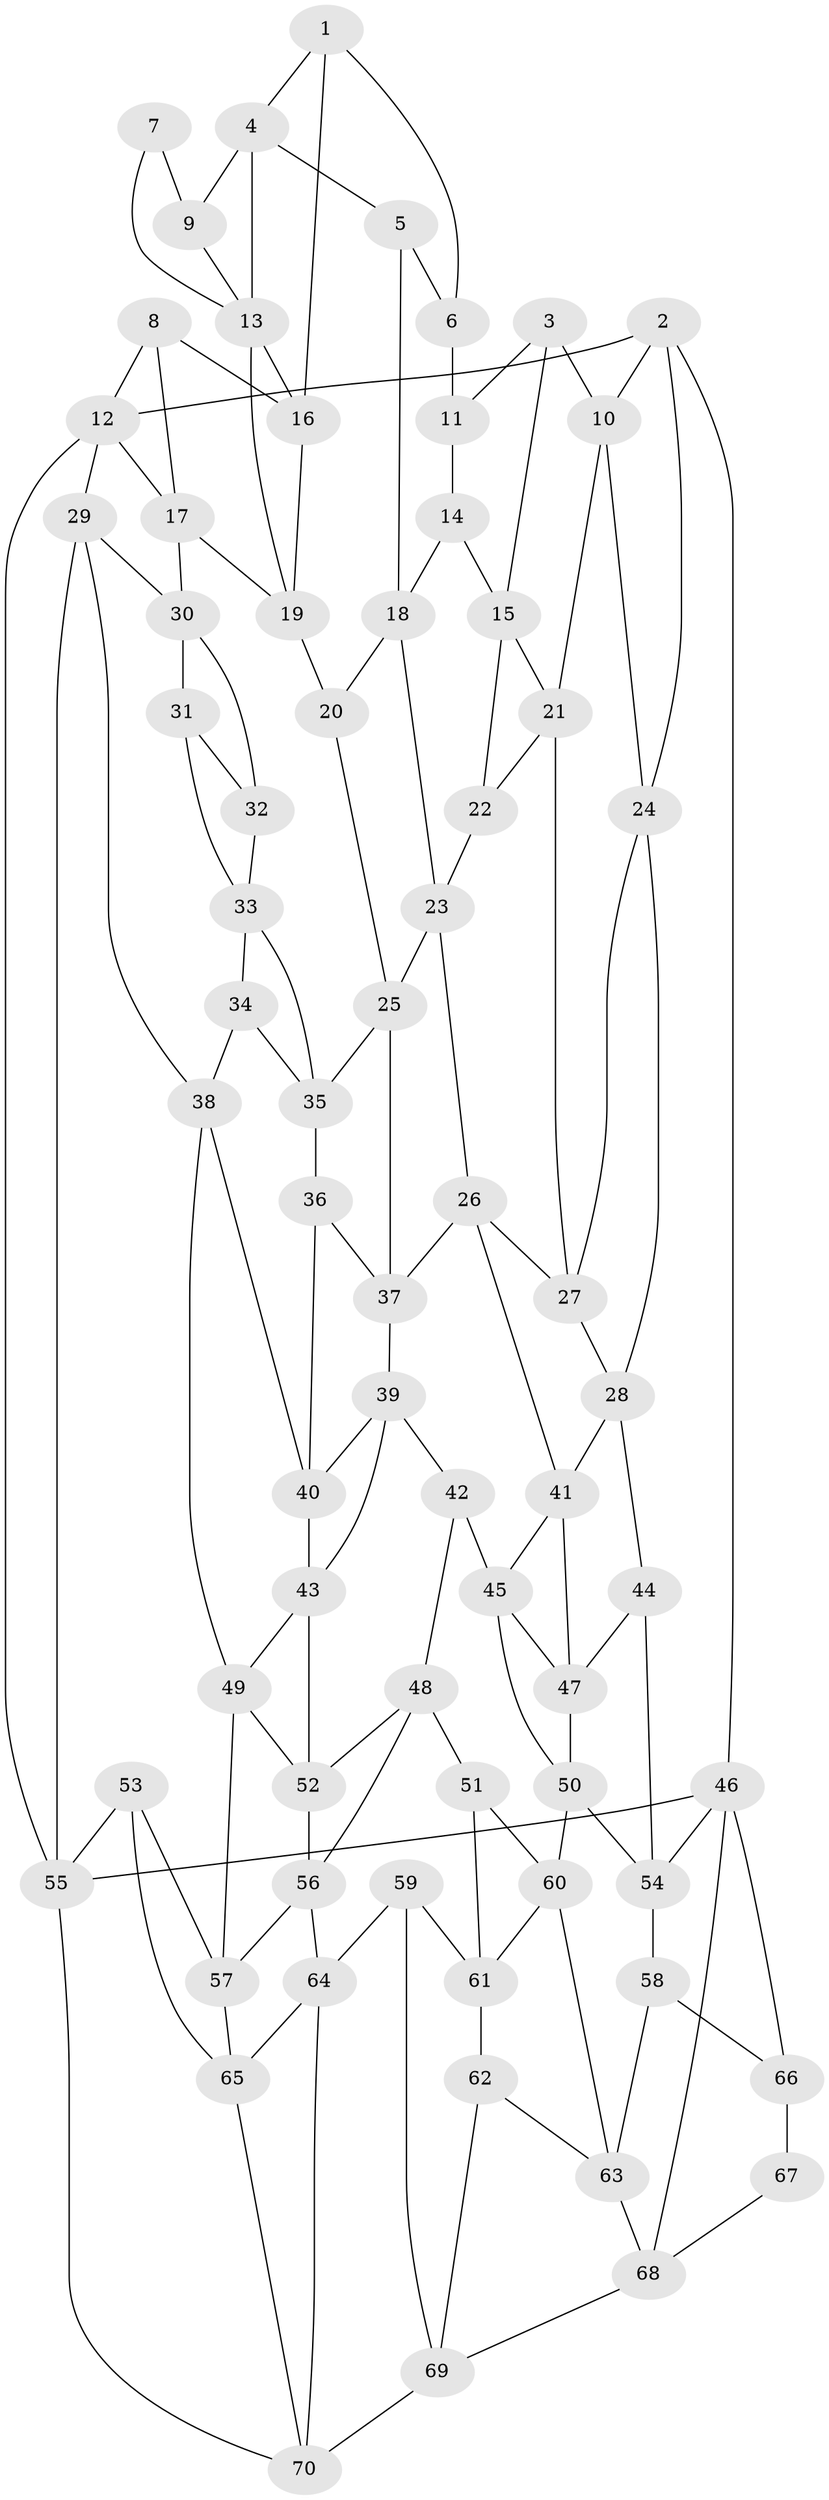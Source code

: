 // original degree distribution, {3: 0.014285714285714285, 4: 0.22857142857142856, 5: 0.5428571428571428, 6: 0.21428571428571427}
// Generated by graph-tools (version 1.1) at 2025/03/03/09/25 03:03:28]
// undirected, 70 vertices, 129 edges
graph export_dot {
graph [start="1"]
  node [color=gray90,style=filled];
  1;
  2;
  3;
  4;
  5;
  6;
  7;
  8;
  9;
  10;
  11;
  12;
  13;
  14;
  15;
  16;
  17;
  18;
  19;
  20;
  21;
  22;
  23;
  24;
  25;
  26;
  27;
  28;
  29;
  30;
  31;
  32;
  33;
  34;
  35;
  36;
  37;
  38;
  39;
  40;
  41;
  42;
  43;
  44;
  45;
  46;
  47;
  48;
  49;
  50;
  51;
  52;
  53;
  54;
  55;
  56;
  57;
  58;
  59;
  60;
  61;
  62;
  63;
  64;
  65;
  66;
  67;
  68;
  69;
  70;
  1 -- 4 [weight=1.0];
  1 -- 6 [weight=1.0];
  1 -- 16 [weight=1.0];
  2 -- 10 [weight=1.0];
  2 -- 12 [weight=1.0];
  2 -- 24 [weight=1.0];
  2 -- 46 [weight=1.0];
  3 -- 10 [weight=1.0];
  3 -- 11 [weight=1.0];
  3 -- 15 [weight=1.0];
  4 -- 5 [weight=1.0];
  4 -- 9 [weight=1.0];
  4 -- 13 [weight=1.0];
  5 -- 6 [weight=1.0];
  5 -- 18 [weight=1.0];
  6 -- 11 [weight=2.0];
  7 -- 9 [weight=2.0];
  7 -- 13 [weight=1.0];
  8 -- 12 [weight=1.0];
  8 -- 16 [weight=2.0];
  8 -- 17 [weight=1.0];
  9 -- 13 [weight=1.0];
  10 -- 21 [weight=1.0];
  10 -- 24 [weight=1.0];
  11 -- 14 [weight=1.0];
  12 -- 17 [weight=1.0];
  12 -- 29 [weight=1.0];
  12 -- 55 [weight=1.0];
  13 -- 16 [weight=2.0];
  13 -- 19 [weight=1.0];
  14 -- 15 [weight=1.0];
  14 -- 18 [weight=1.0];
  15 -- 21 [weight=1.0];
  15 -- 22 [weight=1.0];
  16 -- 19 [weight=1.0];
  17 -- 19 [weight=1.0];
  17 -- 30 [weight=1.0];
  18 -- 20 [weight=1.0];
  18 -- 23 [weight=1.0];
  19 -- 20 [weight=1.0];
  20 -- 25 [weight=1.0];
  21 -- 22 [weight=1.0];
  21 -- 27 [weight=1.0];
  22 -- 23 [weight=1.0];
  23 -- 25 [weight=1.0];
  23 -- 26 [weight=1.0];
  24 -- 27 [weight=1.0];
  24 -- 28 [weight=1.0];
  25 -- 35 [weight=1.0];
  25 -- 37 [weight=1.0];
  26 -- 27 [weight=1.0];
  26 -- 37 [weight=1.0];
  26 -- 41 [weight=1.0];
  27 -- 28 [weight=1.0];
  28 -- 41 [weight=1.0];
  28 -- 44 [weight=1.0];
  29 -- 30 [weight=1.0];
  29 -- 38 [weight=1.0];
  29 -- 55 [weight=1.0];
  30 -- 31 [weight=1.0];
  30 -- 32 [weight=2.0];
  31 -- 32 [weight=1.0];
  31 -- 33 [weight=1.0];
  32 -- 33 [weight=1.0];
  33 -- 34 [weight=1.0];
  33 -- 35 [weight=1.0];
  34 -- 35 [weight=1.0];
  34 -- 38 [weight=1.0];
  35 -- 36 [weight=1.0];
  36 -- 37 [weight=1.0];
  36 -- 40 [weight=1.0];
  37 -- 39 [weight=1.0];
  38 -- 40 [weight=1.0];
  38 -- 49 [weight=1.0];
  39 -- 40 [weight=1.0];
  39 -- 42 [weight=1.0];
  39 -- 43 [weight=1.0];
  40 -- 43 [weight=1.0];
  41 -- 45 [weight=1.0];
  41 -- 47 [weight=1.0];
  42 -- 45 [weight=1.0];
  42 -- 48 [weight=1.0];
  43 -- 49 [weight=1.0];
  43 -- 52 [weight=1.0];
  44 -- 47 [weight=1.0];
  44 -- 54 [weight=1.0];
  45 -- 47 [weight=1.0];
  45 -- 50 [weight=1.0];
  46 -- 54 [weight=1.0];
  46 -- 55 [weight=1.0];
  46 -- 66 [weight=1.0];
  46 -- 68 [weight=1.0];
  47 -- 50 [weight=1.0];
  48 -- 51 [weight=1.0];
  48 -- 52 [weight=1.0];
  48 -- 56 [weight=1.0];
  49 -- 52 [weight=1.0];
  49 -- 57 [weight=1.0];
  50 -- 54 [weight=1.0];
  50 -- 60 [weight=1.0];
  51 -- 60 [weight=1.0];
  51 -- 61 [weight=1.0];
  52 -- 56 [weight=1.0];
  53 -- 55 [weight=1.0];
  53 -- 57 [weight=1.0];
  53 -- 65 [weight=1.0];
  54 -- 58 [weight=1.0];
  55 -- 70 [weight=1.0];
  56 -- 57 [weight=1.0];
  56 -- 64 [weight=1.0];
  57 -- 65 [weight=1.0];
  58 -- 63 [weight=1.0];
  58 -- 66 [weight=1.0];
  59 -- 61 [weight=1.0];
  59 -- 64 [weight=1.0];
  59 -- 69 [weight=1.0];
  60 -- 61 [weight=1.0];
  60 -- 63 [weight=1.0];
  61 -- 62 [weight=1.0];
  62 -- 63 [weight=1.0];
  62 -- 69 [weight=1.0];
  63 -- 68 [weight=1.0];
  64 -- 65 [weight=1.0];
  64 -- 70 [weight=1.0];
  65 -- 70 [weight=1.0];
  66 -- 67 [weight=2.0];
  67 -- 68 [weight=1.0];
  68 -- 69 [weight=1.0];
  69 -- 70 [weight=1.0];
}
